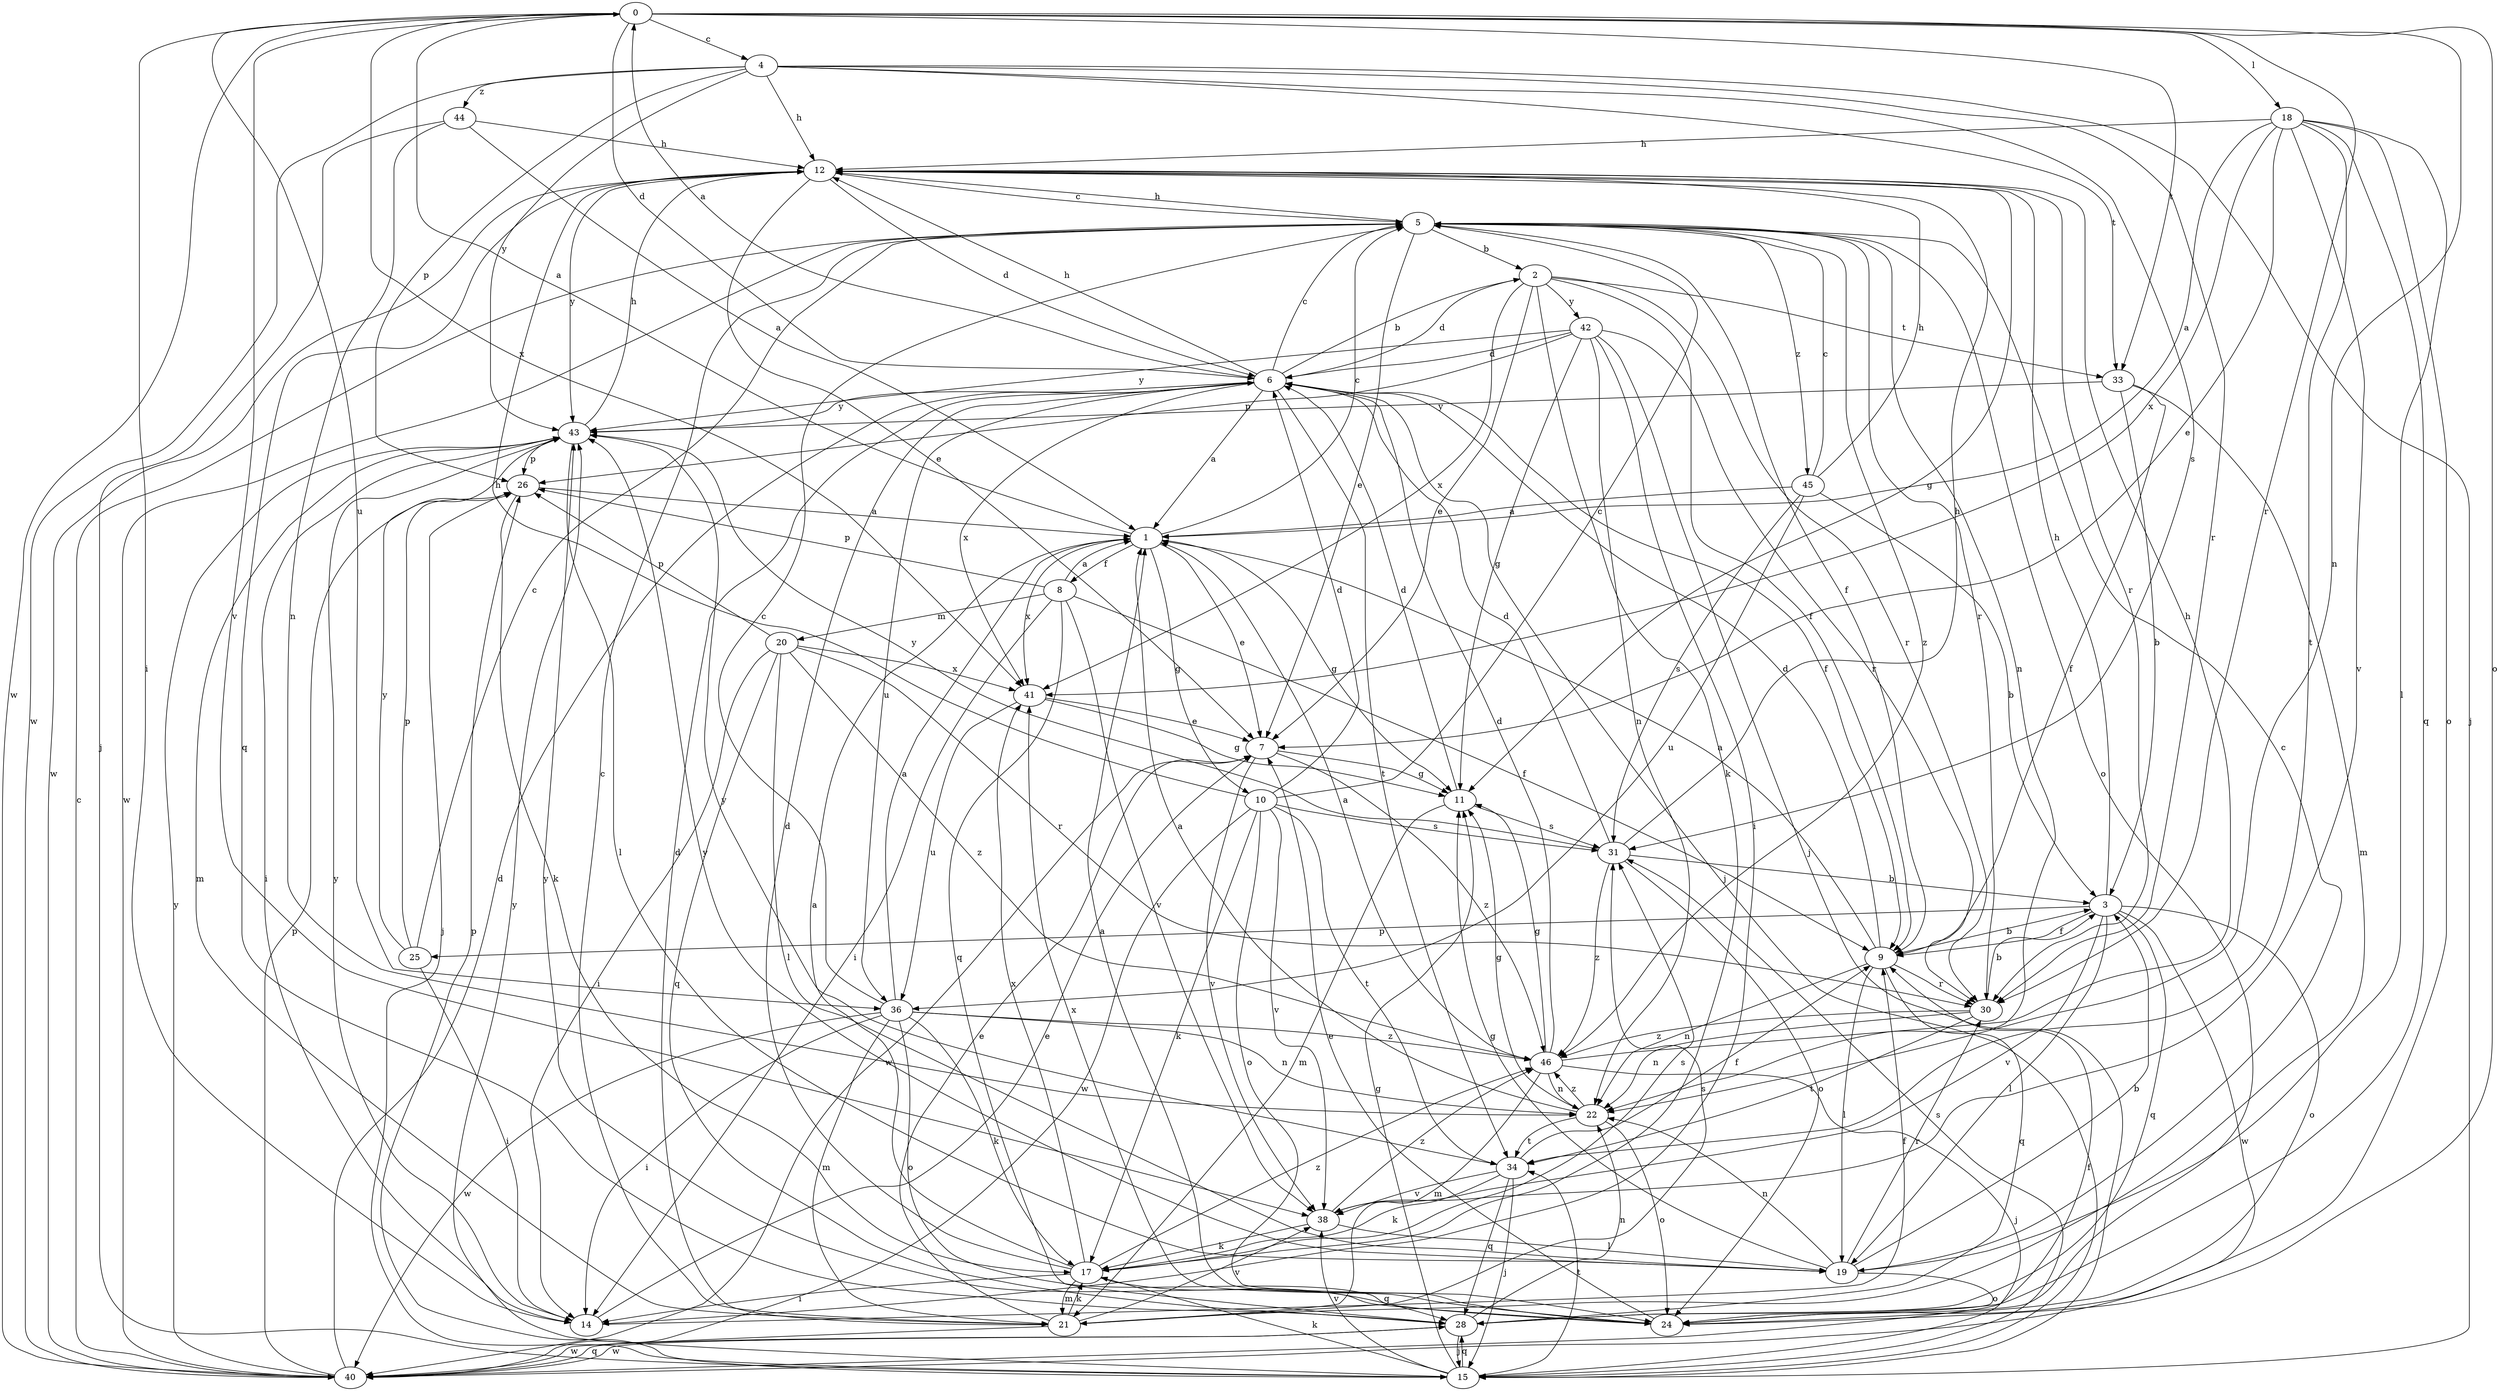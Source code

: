 strict digraph  {
0;
1;
2;
3;
4;
5;
6;
7;
8;
9;
10;
11;
12;
14;
15;
17;
18;
19;
20;
21;
22;
24;
25;
26;
28;
30;
31;
33;
34;
36;
38;
40;
41;
42;
43;
44;
45;
46;
0 -> 4  [label=c];
0 -> 6  [label=d];
0 -> 14  [label=i];
0 -> 18  [label=l];
0 -> 22  [label=n];
0 -> 24  [label=o];
0 -> 30  [label=r];
0 -> 33  [label=t];
0 -> 36  [label=u];
0 -> 38  [label=v];
0 -> 40  [label=w];
0 -> 41  [label=x];
1 -> 0  [label=a];
1 -> 5  [label=c];
1 -> 7  [label=e];
1 -> 8  [label=f];
1 -> 10  [label=g];
1 -> 11  [label=g];
1 -> 41  [label=x];
2 -> 6  [label=d];
2 -> 7  [label=e];
2 -> 9  [label=f];
2 -> 17  [label=k];
2 -> 30  [label=r];
2 -> 33  [label=t];
2 -> 41  [label=x];
2 -> 42  [label=y];
3 -> 9  [label=f];
3 -> 12  [label=h];
3 -> 19  [label=l];
3 -> 24  [label=o];
3 -> 25  [label=p];
3 -> 28  [label=q];
3 -> 38  [label=v];
3 -> 40  [label=w];
4 -> 12  [label=h];
4 -> 15  [label=j];
4 -> 26  [label=p];
4 -> 30  [label=r];
4 -> 31  [label=s];
4 -> 33  [label=t];
4 -> 40  [label=w];
4 -> 43  [label=y];
4 -> 44  [label=z];
5 -> 2  [label=b];
5 -> 7  [label=e];
5 -> 9  [label=f];
5 -> 12  [label=h];
5 -> 22  [label=n];
5 -> 24  [label=o];
5 -> 30  [label=r];
5 -> 40  [label=w];
5 -> 45  [label=z];
5 -> 46  [label=z];
6 -> 0  [label=a];
6 -> 1  [label=a];
6 -> 2  [label=b];
6 -> 5  [label=c];
6 -> 9  [label=f];
6 -> 12  [label=h];
6 -> 15  [label=j];
6 -> 34  [label=t];
6 -> 36  [label=u];
6 -> 41  [label=x];
6 -> 43  [label=y];
7 -> 11  [label=g];
7 -> 38  [label=v];
7 -> 40  [label=w];
7 -> 46  [label=z];
8 -> 1  [label=a];
8 -> 9  [label=f];
8 -> 14  [label=i];
8 -> 20  [label=m];
8 -> 26  [label=p];
8 -> 28  [label=q];
8 -> 38  [label=v];
9 -> 1  [label=a];
9 -> 3  [label=b];
9 -> 6  [label=d];
9 -> 19  [label=l];
9 -> 22  [label=n];
9 -> 28  [label=q];
9 -> 30  [label=r];
10 -> 5  [label=c];
10 -> 6  [label=d];
10 -> 12  [label=h];
10 -> 17  [label=k];
10 -> 24  [label=o];
10 -> 31  [label=s];
10 -> 34  [label=t];
10 -> 38  [label=v];
10 -> 40  [label=w];
11 -> 6  [label=d];
11 -> 21  [label=m];
11 -> 31  [label=s];
12 -> 5  [label=c];
12 -> 6  [label=d];
12 -> 7  [label=e];
12 -> 11  [label=g];
12 -> 28  [label=q];
12 -> 30  [label=r];
12 -> 40  [label=w];
12 -> 43  [label=y];
14 -> 7  [label=e];
14 -> 9  [label=f];
14 -> 43  [label=y];
15 -> 11  [label=g];
15 -> 17  [label=k];
15 -> 26  [label=p];
15 -> 28  [label=q];
15 -> 31  [label=s];
15 -> 34  [label=t];
15 -> 38  [label=v];
15 -> 43  [label=y];
17 -> 1  [label=a];
17 -> 6  [label=d];
17 -> 14  [label=i];
17 -> 21  [label=m];
17 -> 28  [label=q];
17 -> 31  [label=s];
17 -> 41  [label=x];
17 -> 46  [label=z];
18 -> 1  [label=a];
18 -> 7  [label=e];
18 -> 12  [label=h];
18 -> 19  [label=l];
18 -> 24  [label=o];
18 -> 28  [label=q];
18 -> 34  [label=t];
18 -> 38  [label=v];
18 -> 41  [label=x];
19 -> 3  [label=b];
19 -> 5  [label=c];
19 -> 11  [label=g];
19 -> 22  [label=n];
19 -> 24  [label=o];
19 -> 30  [label=r];
19 -> 43  [label=y];
20 -> 14  [label=i];
20 -> 19  [label=l];
20 -> 26  [label=p];
20 -> 28  [label=q];
20 -> 30  [label=r];
20 -> 41  [label=x];
20 -> 46  [label=z];
21 -> 5  [label=c];
21 -> 6  [label=d];
21 -> 7  [label=e];
21 -> 17  [label=k];
21 -> 31  [label=s];
21 -> 38  [label=v];
21 -> 40  [label=w];
22 -> 1  [label=a];
22 -> 11  [label=g];
22 -> 24  [label=o];
22 -> 34  [label=t];
22 -> 46  [label=z];
24 -> 1  [label=a];
24 -> 7  [label=e];
24 -> 41  [label=x];
24 -> 43  [label=y];
25 -> 5  [label=c];
25 -> 14  [label=i];
25 -> 26  [label=p];
25 -> 43  [label=y];
26 -> 1  [label=a];
26 -> 15  [label=j];
26 -> 17  [label=k];
28 -> 15  [label=j];
28 -> 22  [label=n];
28 -> 40  [label=w];
30 -> 3  [label=b];
30 -> 22  [label=n];
30 -> 34  [label=t];
30 -> 46  [label=z];
31 -> 3  [label=b];
31 -> 6  [label=d];
31 -> 12  [label=h];
31 -> 24  [label=o];
31 -> 43  [label=y];
31 -> 46  [label=z];
33 -> 3  [label=b];
33 -> 9  [label=f];
33 -> 21  [label=m];
33 -> 43  [label=y];
34 -> 9  [label=f];
34 -> 15  [label=j];
34 -> 17  [label=k];
34 -> 28  [label=q];
34 -> 38  [label=v];
34 -> 43  [label=y];
36 -> 1  [label=a];
36 -> 5  [label=c];
36 -> 14  [label=i];
36 -> 17  [label=k];
36 -> 21  [label=m];
36 -> 22  [label=n];
36 -> 24  [label=o];
36 -> 40  [label=w];
36 -> 46  [label=z];
38 -> 17  [label=k];
38 -> 19  [label=l];
38 -> 46  [label=z];
40 -> 5  [label=c];
40 -> 6  [label=d];
40 -> 9  [label=f];
40 -> 26  [label=p];
40 -> 28  [label=q];
40 -> 43  [label=y];
41 -> 7  [label=e];
41 -> 11  [label=g];
41 -> 36  [label=u];
42 -> 6  [label=d];
42 -> 11  [label=g];
42 -> 14  [label=i];
42 -> 15  [label=j];
42 -> 22  [label=n];
42 -> 26  [label=p];
42 -> 30  [label=r];
42 -> 43  [label=y];
43 -> 12  [label=h];
43 -> 14  [label=i];
43 -> 19  [label=l];
43 -> 21  [label=m];
43 -> 26  [label=p];
44 -> 1  [label=a];
44 -> 12  [label=h];
44 -> 15  [label=j];
44 -> 22  [label=n];
45 -> 1  [label=a];
45 -> 3  [label=b];
45 -> 5  [label=c];
45 -> 12  [label=h];
45 -> 31  [label=s];
45 -> 36  [label=u];
46 -> 1  [label=a];
46 -> 6  [label=d];
46 -> 11  [label=g];
46 -> 12  [label=h];
46 -> 15  [label=j];
46 -> 21  [label=m];
46 -> 22  [label=n];
}
